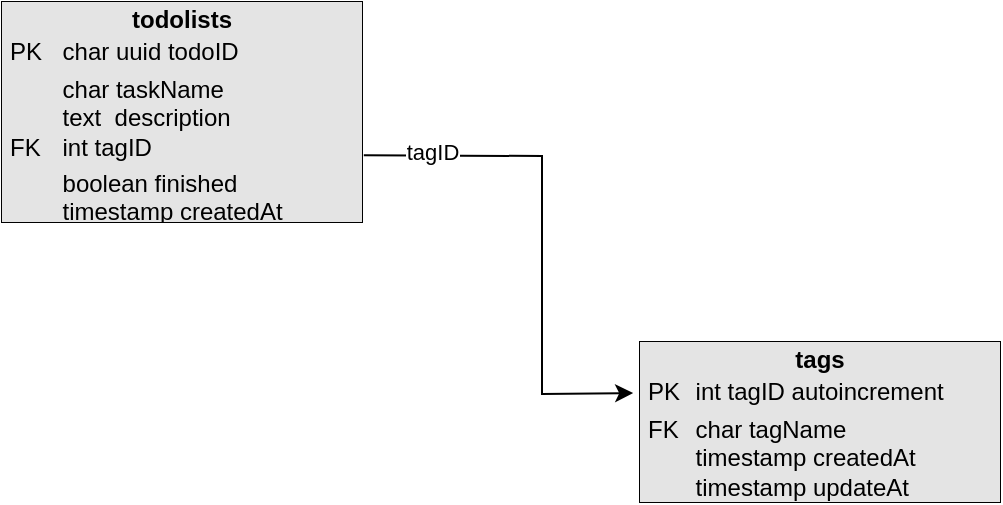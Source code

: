 <mxfile version="24.7.17">
  <diagram id="C5RBs43oDa-KdzZeNtuy" name="Page-1">
    <mxGraphModel dx="655" dy="588" grid="1" gridSize="10" guides="1" tooltips="1" connect="1" arrows="1" fold="1" page="1" pageScale="1" pageWidth="827" pageHeight="1169" math="0" shadow="0">
      <root>
        <mxCell id="WIyWlLk6GJQsqaUBKTNV-0" />
        <mxCell id="WIyWlLk6GJQsqaUBKTNV-1" parent="WIyWlLk6GJQsqaUBKTNV-0" />
        <mxCell id="BQ2eknXwwD9i8KfaOaq0-26" value="&lt;div style=&quot;box-sizing:border-box;width:100%;background:#e4e4e4;padding:2px;&quot;&gt;&lt;div style=&quot;text-align: center;&quot;&gt;&lt;b&gt;&lt;font color=&quot;#000000&quot;&gt;todolists&lt;/font&gt;&lt;/b&gt;&lt;/div&gt;&lt;table style=&quot;background-color: initial; font-size: 1em; width: 100%;&quot; cellpadding=&quot;2&quot; cellspacing=&quot;0&quot;&gt;&lt;tbody&gt;&lt;tr&gt;&lt;td&gt;&lt;font color=&quot;#000000&quot;&gt;PK&lt;/font&gt;&lt;/td&gt;&lt;td&gt;&lt;font color=&quot;#000000&quot;&gt;char uuid todoID&amp;nbsp;&lt;/font&gt;&lt;/td&gt;&lt;/tr&gt;&lt;tr&gt;&lt;td&gt;&lt;font color=&quot;#000000&quot;&gt;&lt;br&gt;&lt;br&gt;FK&lt;/font&gt;&lt;/td&gt;&lt;td&gt;&lt;font color=&quot;#000000&quot;&gt;char taskName&lt;br&gt;text&amp;nbsp; description&lt;br&gt;int tagID&lt;/font&gt;&lt;/td&gt;&lt;/tr&gt;&lt;tr&gt;&lt;td&gt;&lt;/td&gt;&lt;td&gt;&lt;font color=&quot;#000000&quot;&gt;boolean finished&lt;br&gt;timestamp createdAt&lt;br&gt;timestamp updateAt&amp;nbsp;&lt;/font&gt;&lt;/td&gt;&lt;/tr&gt;&lt;/tbody&gt;&lt;/table&gt;&lt;/div&gt;" style="verticalAlign=top;align=left;overflow=fill;html=1;whiteSpace=wrap;fillColor=default;" parent="WIyWlLk6GJQsqaUBKTNV-1" vertex="1">
          <mxGeometry x="290" y="310" width="180" height="110" as="geometry" />
        </mxCell>
        <mxCell id="BQ2eknXwwD9i8KfaOaq0-29" value="&lt;div style=&quot;box-sizing:border-box;width:100%;background:#e4e4e4;padding:2px;&quot;&gt;&lt;div style=&quot;text-align: center;&quot;&gt;&lt;b&gt;&lt;font color=&quot;#000000&quot;&gt;tags&lt;/font&gt;&lt;/b&gt;&lt;/div&gt;&lt;table style=&quot;background-color: initial; font-size: 1em; width: 100%;&quot; cellpadding=&quot;2&quot; cellspacing=&quot;0&quot;&gt;&lt;tbody&gt;&lt;tr&gt;&lt;td&gt;&lt;font color=&quot;#000000&quot;&gt;PK&lt;/font&gt;&lt;/td&gt;&lt;td&gt;&lt;font color=&quot;#000000&quot;&gt;int tagID autoincrement&lt;/font&gt;&lt;/td&gt;&lt;/tr&gt;&lt;tr&gt;&lt;td&gt;&lt;font color=&quot;#000000&quot;&gt;FK&lt;br&gt;&lt;br&gt;&lt;br&gt;&lt;/font&gt;&lt;/td&gt;&lt;td&gt;&lt;font color=&quot;#000000&quot;&gt;char tagName&lt;br&gt;&lt;/font&gt;&lt;span style=&quot;color: rgb(0, 0, 0);&quot;&gt;timestamp createdAt&lt;/span&gt;&lt;br style=&quot;color: rgb(0, 0, 0);&quot;&gt;&lt;span style=&quot;color: rgb(0, 0, 0);&quot;&gt;timestamp updateAt&amp;nbsp;&lt;/span&gt;&lt;font color=&quot;#000000&quot;&gt;&lt;br&gt;&lt;/font&gt;&lt;/td&gt;&lt;/tr&gt;&lt;tr&gt;&lt;td&gt;&lt;font color=&quot;#000000&quot;&gt;&lt;br&gt;&lt;/font&gt;&lt;/td&gt;&lt;td&gt;&lt;font color=&quot;#000000&quot;&gt;&lt;br&gt;&lt;/font&gt;&lt;/td&gt;&lt;/tr&gt;&lt;/tbody&gt;&lt;/table&gt;&lt;/div&gt;" style="verticalAlign=top;align=left;overflow=fill;html=1;whiteSpace=wrap;" parent="WIyWlLk6GJQsqaUBKTNV-1" vertex="1">
          <mxGeometry x="609" y="480" width="180" height="80" as="geometry" />
        </mxCell>
        <mxCell id="yq8_5OCDQzbIZ7pJFYkp-2" value="" style="endArrow=classic;html=1;rounded=0;exitX=1.005;exitY=0.697;exitDx=0;exitDy=0;exitPerimeter=0;entryX=-0.019;entryY=0.319;entryDx=0;entryDy=0;entryPerimeter=0;" edge="1" parent="WIyWlLk6GJQsqaUBKTNV-1" source="BQ2eknXwwD9i8KfaOaq0-26" target="BQ2eknXwwD9i8KfaOaq0-29">
          <mxGeometry width="50" height="50" relative="1" as="geometry">
            <mxPoint x="430" y="520" as="sourcePoint" />
            <mxPoint x="480" y="470" as="targetPoint" />
            <Array as="points">
              <mxPoint x="560" y="387" />
              <mxPoint x="560" y="506" />
            </Array>
          </mxGeometry>
        </mxCell>
        <mxCell id="yq8_5OCDQzbIZ7pJFYkp-3" value="tagID" style="edgeLabel;html=1;align=center;verticalAlign=middle;resizable=0;points=[];" vertex="1" connectable="0" parent="yq8_5OCDQzbIZ7pJFYkp-2">
          <mxGeometry x="-0.731" y="2" relative="1" as="geometry">
            <mxPoint as="offset" />
          </mxGeometry>
        </mxCell>
      </root>
    </mxGraphModel>
  </diagram>
</mxfile>
